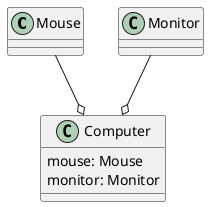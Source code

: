 @startuml

class Mouse {}

class Monitor {}

class Computer {
    mouse: Mouse
    monitor: Monitor
}

Mouse --o Computer
Monitor --o Computer

@enduml